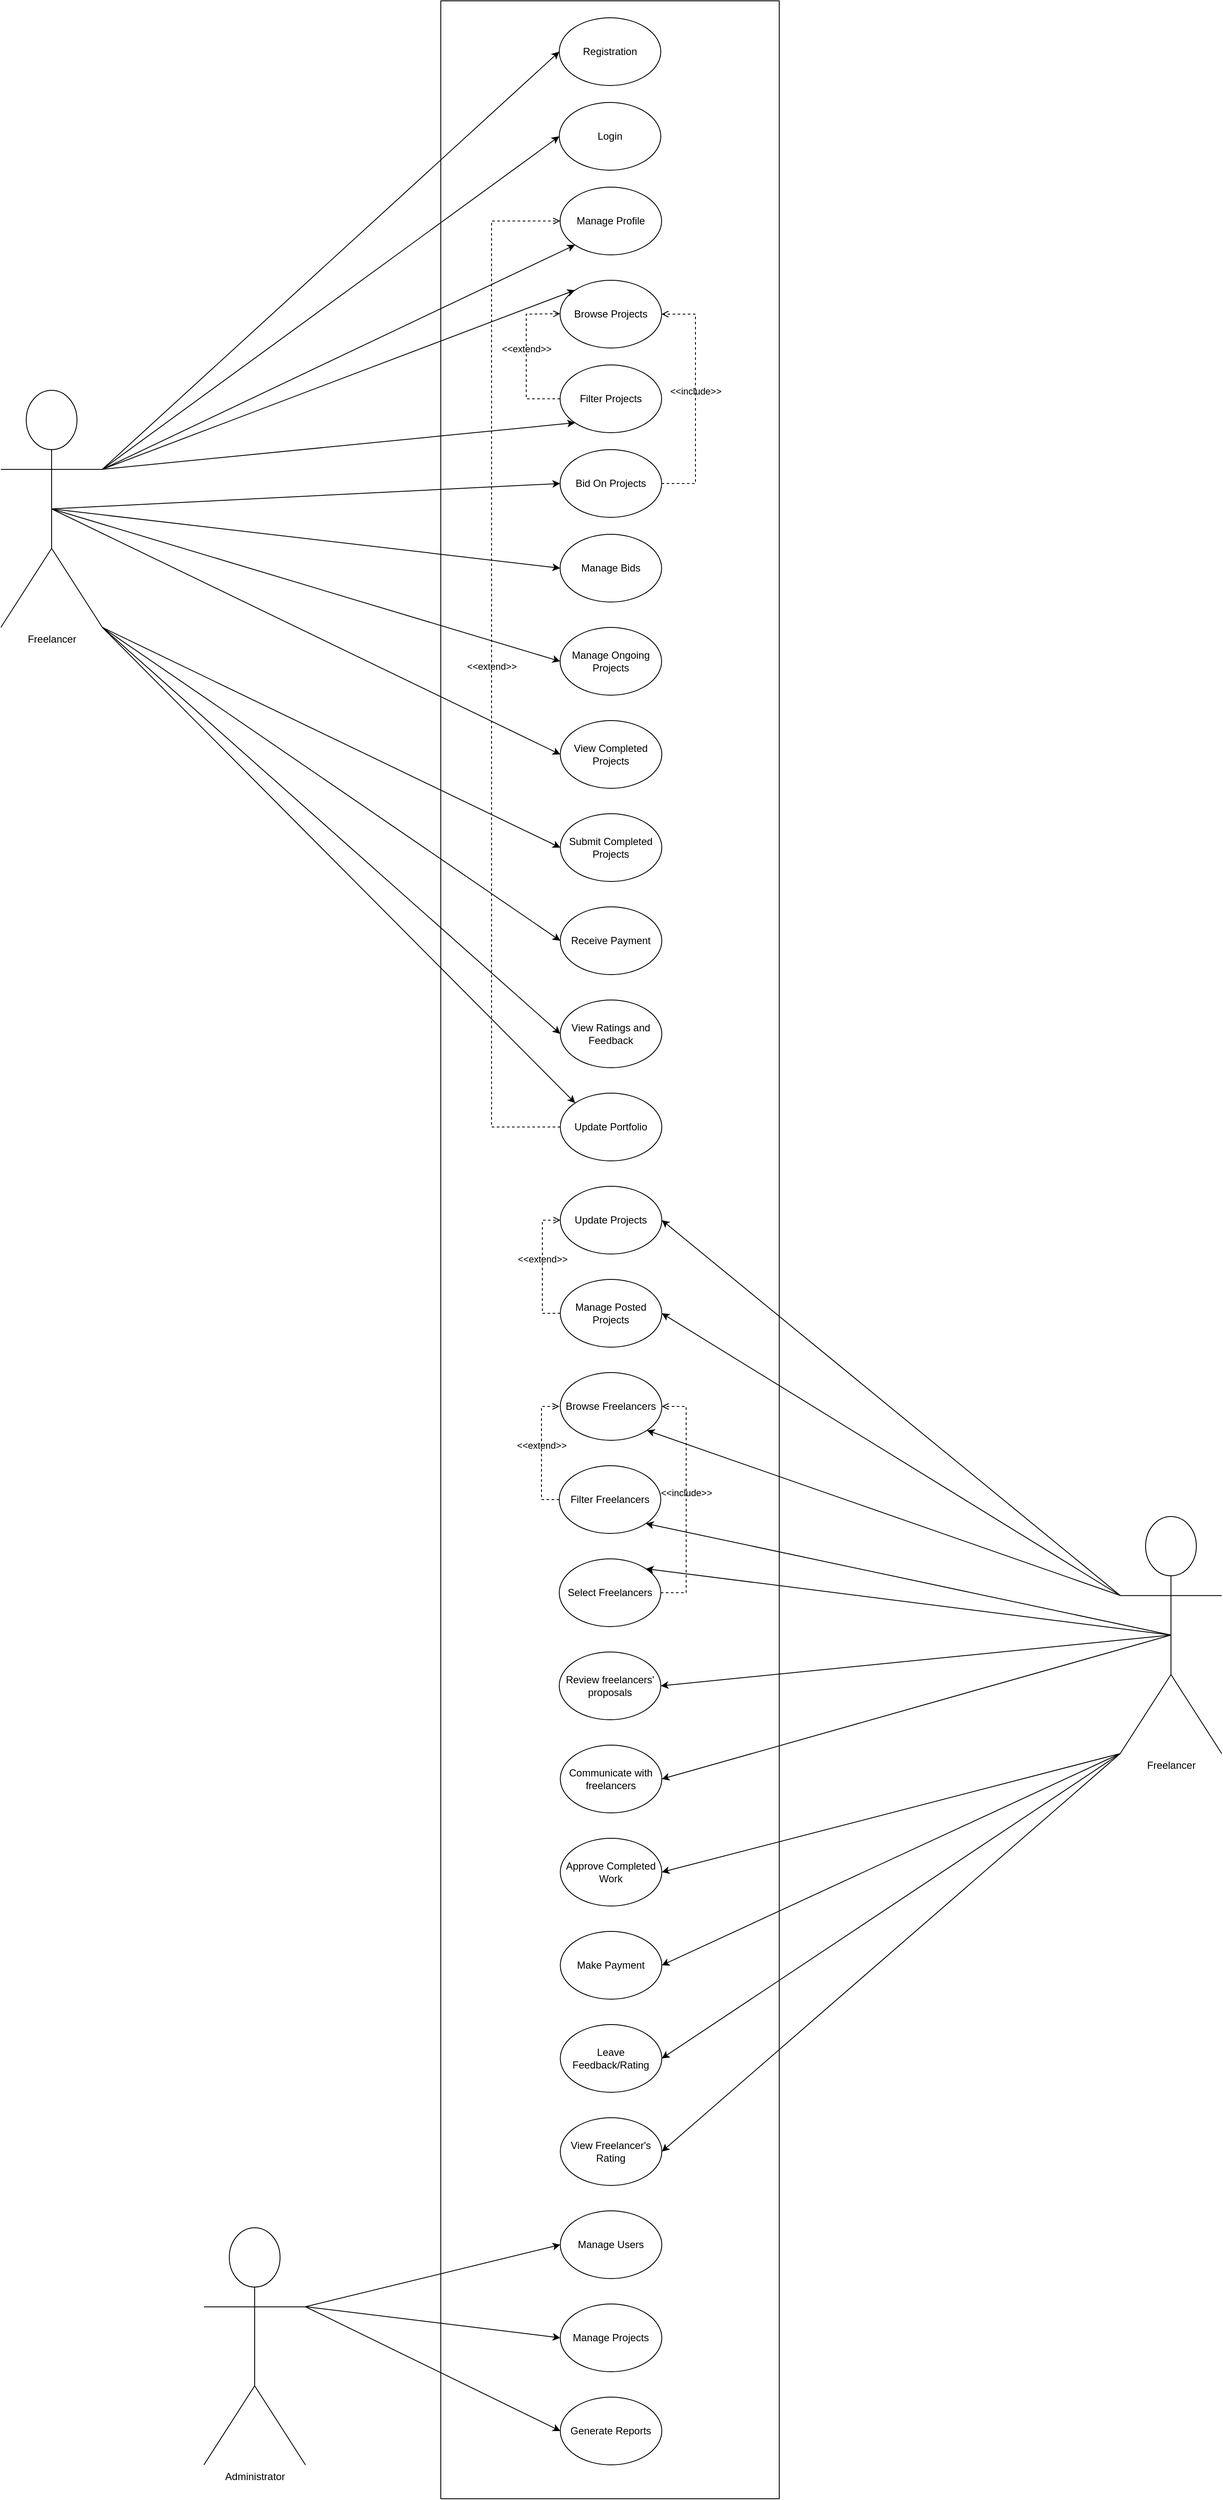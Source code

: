 <mxfile version="24.7.8">
  <diagram name="Page-1" id="oeZqWXinHDKg7icZBTzm">
    <mxGraphModel dx="2120" dy="1171" grid="1" gridSize="10" guides="1" tooltips="1" connect="1" arrows="1" fold="1" page="0" pageScale="1" pageWidth="850" pageHeight="1100" math="0" shadow="0">
      <root>
        <mxCell id="0" />
        <mxCell id="1" parent="0" />
        <mxCell id="S6WGJwwI-2qXbm39gYA7-1" value="" style="rounded=0;whiteSpace=wrap;html=1;" vertex="1" parent="1">
          <mxGeometry x="360" y="-30" width="400" height="2950" as="geometry" />
        </mxCell>
        <mxCell id="S6WGJwwI-2qXbm39gYA7-2" value="Login" style="ellipse;whiteSpace=wrap;html=1;" vertex="1" parent="1">
          <mxGeometry x="500" y="90" width="120" height="80" as="geometry" />
        </mxCell>
        <mxCell id="S6WGJwwI-2qXbm39gYA7-11" value="Manage Profile" style="ellipse;whiteSpace=wrap;html=1;" vertex="1" parent="1">
          <mxGeometry x="500.98" y="190" width="120" height="80" as="geometry" />
        </mxCell>
        <mxCell id="S6WGJwwI-2qXbm39gYA7-21" value="Browse Projects" style="ellipse;whiteSpace=wrap;html=1;" vertex="1" parent="1">
          <mxGeometry x="500.98" y="300" width="120" height="80" as="geometry" />
        </mxCell>
        <mxCell id="S6WGJwwI-2qXbm39gYA7-22" value="Filter Projects" style="ellipse;whiteSpace=wrap;html=1;" vertex="1" parent="1">
          <mxGeometry x="500.98" y="400" width="120" height="80" as="geometry" />
        </mxCell>
        <mxCell id="S6WGJwwI-2qXbm39gYA7-24" value="&amp;lt;&amp;lt;extend&amp;gt;&amp;gt;" style="html=1;verticalAlign=bottom;labelBackgroundColor=none;endArrow=open;endFill=0;dashed=1;rounded=0;exitX=0;exitY=0.5;exitDx=0;exitDy=0;" edge="1" parent="1" source="S6WGJwwI-2qXbm39gYA7-22">
          <mxGeometry width="160" relative="1" as="geometry">
            <mxPoint x="340.98" y="339.52" as="sourcePoint" />
            <mxPoint x="500.98" y="339.52" as="targetPoint" />
            <Array as="points">
              <mxPoint x="460.98" y="440" />
              <mxPoint x="460.98" y="390" />
              <mxPoint x="460.98" y="340" />
            </Array>
          </mxGeometry>
        </mxCell>
        <mxCell id="S6WGJwwI-2qXbm39gYA7-25" value="Bid On Projects" style="ellipse;whiteSpace=wrap;html=1;" vertex="1" parent="1">
          <mxGeometry x="500.98" y="500" width="120" height="80" as="geometry" />
        </mxCell>
        <mxCell id="S6WGJwwI-2qXbm39gYA7-27" value="Manage Bids" style="ellipse;whiteSpace=wrap;html=1;" vertex="1" parent="1">
          <mxGeometry x="500.98" y="600" width="120" height="80" as="geometry" />
        </mxCell>
        <mxCell id="S6WGJwwI-2qXbm39gYA7-29" value="Manage Ongoing Projects" style="ellipse;whiteSpace=wrap;html=1;" vertex="1" parent="1">
          <mxGeometry x="500.98" y="710" width="120" height="80" as="geometry" />
        </mxCell>
        <mxCell id="S6WGJwwI-2qXbm39gYA7-49" value="View Completed Projects" style="ellipse;whiteSpace=wrap;html=1;" vertex="1" parent="1">
          <mxGeometry x="501.22" y="820" width="120" height="80" as="geometry" />
        </mxCell>
        <mxCell id="S6WGJwwI-2qXbm39gYA7-50" value="Submit Completed Projects" style="ellipse;whiteSpace=wrap;html=1;" vertex="1" parent="1">
          <mxGeometry x="501.22" y="930" width="120" height="80" as="geometry" />
        </mxCell>
        <mxCell id="S6WGJwwI-2qXbm39gYA7-51" value="Receive Payment" style="ellipse;whiteSpace=wrap;html=1;" vertex="1" parent="1">
          <mxGeometry x="501.22" y="1040" width="120" height="80" as="geometry" />
        </mxCell>
        <mxCell id="S6WGJwwI-2qXbm39gYA7-52" value="View Ratings and Feedback" style="ellipse;whiteSpace=wrap;html=1;" vertex="1" parent="1">
          <mxGeometry x="501.22" y="1150" width="120" height="80" as="geometry" />
        </mxCell>
        <mxCell id="S6WGJwwI-2qXbm39gYA7-53" value="Update Portfolio" style="ellipse;whiteSpace=wrap;html=1;" vertex="1" parent="1">
          <mxGeometry x="501.22" y="1260" width="120" height="80" as="geometry" />
        </mxCell>
        <mxCell id="S6WGJwwI-2qXbm39gYA7-54" value="&amp;lt;&amp;lt;include&amp;gt;&amp;gt;" style="html=1;verticalAlign=bottom;labelBackgroundColor=none;endArrow=open;endFill=0;dashed=1;rounded=0;exitX=1;exitY=0.5;exitDx=0;exitDy=0;entryX=1;entryY=0.5;entryDx=0;entryDy=0;" edge="1" parent="1" source="S6WGJwwI-2qXbm39gYA7-25" target="S6WGJwwI-2qXbm39gYA7-21">
          <mxGeometry width="160" relative="1" as="geometry">
            <mxPoint x="770.98" y="370" as="sourcePoint" />
            <mxPoint x="930.98" y="370" as="targetPoint" />
            <Array as="points">
              <mxPoint x="660.98" y="540" />
              <mxPoint x="660.98" y="450" />
              <mxPoint x="660.98" y="340" />
            </Array>
          </mxGeometry>
        </mxCell>
        <mxCell id="S6WGJwwI-2qXbm39gYA7-55" value="&amp;lt;&amp;lt;extend&amp;gt;&amp;gt;" style="html=1;verticalAlign=bottom;labelBackgroundColor=none;endArrow=open;endFill=0;dashed=1;rounded=0;entryX=0;entryY=0.5;entryDx=0;entryDy=0;exitX=0;exitY=0.5;exitDx=0;exitDy=0;" edge="1" parent="1" source="S6WGJwwI-2qXbm39gYA7-53" target="S6WGJwwI-2qXbm39gYA7-11">
          <mxGeometry width="160" relative="1" as="geometry">
            <mxPoint x="160" y="940" as="sourcePoint" />
            <mxPoint x="210" y="520" as="targetPoint" />
            <Array as="points">
              <mxPoint x="420" y="1300" />
              <mxPoint x="420" y="770" />
              <mxPoint x="420" y="230" />
            </Array>
          </mxGeometry>
        </mxCell>
        <mxCell id="S6WGJwwI-2qXbm39gYA7-56" value="Update Projects" style="ellipse;whiteSpace=wrap;html=1;" vertex="1" parent="1">
          <mxGeometry x="501.22" y="1370" width="120" height="80" as="geometry" />
        </mxCell>
        <mxCell id="S6WGJwwI-2qXbm39gYA7-57" value="Manage Posted Projects" style="ellipse;whiteSpace=wrap;html=1;" vertex="1" parent="1">
          <mxGeometry x="501.22" y="1480" width="120" height="80" as="geometry" />
        </mxCell>
        <mxCell id="S6WGJwwI-2qXbm39gYA7-58" value="&amp;lt;&amp;lt;extend&amp;gt;&amp;gt;" style="html=1;verticalAlign=bottom;labelBackgroundColor=none;endArrow=open;endFill=0;dashed=1;rounded=0;entryX=0;entryY=0.5;entryDx=0;entryDy=0;exitX=0;exitY=0.5;exitDx=0;exitDy=0;" edge="1" parent="1" source="S6WGJwwI-2qXbm39gYA7-57" target="S6WGJwwI-2qXbm39gYA7-56">
          <mxGeometry width="160" relative="1" as="geometry">
            <mxPoint x="501" y="1510" as="sourcePoint" />
            <mxPoint x="630" y="1510" as="targetPoint" />
            <Array as="points">
              <mxPoint x="480" y="1520" />
              <mxPoint x="480" y="1470" />
              <mxPoint x="480" y="1410" />
            </Array>
          </mxGeometry>
        </mxCell>
        <mxCell id="S6WGJwwI-2qXbm39gYA7-59" value="Browse Freelancers" style="ellipse;whiteSpace=wrap;html=1;" vertex="1" parent="1">
          <mxGeometry x="501.22" y="1590" width="120" height="80" as="geometry" />
        </mxCell>
        <mxCell id="S6WGJwwI-2qXbm39gYA7-60" value="Filter Freelancers" style="ellipse;whiteSpace=wrap;html=1;" vertex="1" parent="1">
          <mxGeometry x="500" y="1700" width="120" height="80" as="geometry" />
        </mxCell>
        <mxCell id="S6WGJwwI-2qXbm39gYA7-62" value="&amp;lt;&amp;lt;extend&amp;gt;&amp;gt;" style="html=1;verticalAlign=bottom;labelBackgroundColor=none;endArrow=open;endFill=0;dashed=1;rounded=0;entryX=0;entryY=0.5;entryDx=0;entryDy=0;exitX=0;exitY=0.5;exitDx=0;exitDy=0;" edge="1" parent="1">
          <mxGeometry width="160" relative="1" as="geometry">
            <mxPoint x="500" y="1740" as="sourcePoint" />
            <mxPoint x="500" y="1630" as="targetPoint" />
            <Array as="points">
              <mxPoint x="479" y="1740" />
              <mxPoint x="479" y="1690" />
              <mxPoint x="479" y="1630" />
            </Array>
          </mxGeometry>
        </mxCell>
        <mxCell id="S6WGJwwI-2qXbm39gYA7-63" value="Select Freelancers" style="ellipse;whiteSpace=wrap;html=1;" vertex="1" parent="1">
          <mxGeometry x="500" y="1810" width="120" height="80" as="geometry" />
        </mxCell>
        <mxCell id="S6WGJwwI-2qXbm39gYA7-65" value="&amp;lt;&amp;lt;include&amp;gt;&amp;gt;" style="html=1;verticalAlign=bottom;labelBackgroundColor=none;endArrow=open;endFill=0;dashed=1;rounded=0;exitX=1;exitY=0.5;exitDx=0;exitDy=0;entryX=1;entryY=0.5;entryDx=0;entryDy=0;" edge="1" parent="1" source="S6WGJwwI-2qXbm39gYA7-63" target="S6WGJwwI-2qXbm39gYA7-59">
          <mxGeometry width="160" relative="1" as="geometry">
            <mxPoint x="840" y="1660" as="sourcePoint" />
            <mxPoint x="1000" y="1660" as="targetPoint" />
            <Array as="points">
              <mxPoint x="650" y="1850" />
              <mxPoint x="650" y="1740" />
              <mxPoint x="650" y="1630" />
            </Array>
          </mxGeometry>
        </mxCell>
        <mxCell id="S6WGJwwI-2qXbm39gYA7-66" value="Review freelancers&#39; proposals" style="ellipse;whiteSpace=wrap;html=1;" vertex="1" parent="1">
          <mxGeometry x="500" y="1920" width="120" height="80" as="geometry" />
        </mxCell>
        <mxCell id="S6WGJwwI-2qXbm39gYA7-67" value="Communicate with freelancers" style="ellipse;whiteSpace=wrap;html=1;" vertex="1" parent="1">
          <mxGeometry x="501.22" y="2030" width="120" height="80" as="geometry" />
        </mxCell>
        <mxCell id="S6WGJwwI-2qXbm39gYA7-68" value="Approve Completed Work" style="ellipse;whiteSpace=wrap;html=1;" vertex="1" parent="1">
          <mxGeometry x="501.22" y="2140" width="120" height="80" as="geometry" />
        </mxCell>
        <mxCell id="S6WGJwwI-2qXbm39gYA7-69" value="Make Payment" style="ellipse;whiteSpace=wrap;html=1;" vertex="1" parent="1">
          <mxGeometry x="501.22" y="2250" width="120" height="80" as="geometry" />
        </mxCell>
        <mxCell id="S6WGJwwI-2qXbm39gYA7-70" value="Leave Feedback/Rating" style="ellipse;whiteSpace=wrap;html=1;" vertex="1" parent="1">
          <mxGeometry x="501.22" y="2360" width="120" height="80" as="geometry" />
        </mxCell>
        <mxCell id="S6WGJwwI-2qXbm39gYA7-71" value="View Freelancer&#39;s Rating" style="ellipse;whiteSpace=wrap;html=1;" vertex="1" parent="1">
          <mxGeometry x="501.22" y="2470" width="120" height="80" as="geometry" />
        </mxCell>
        <mxCell id="S6WGJwwI-2qXbm39gYA7-72" value="Manage Users" style="ellipse;whiteSpace=wrap;html=1;" vertex="1" parent="1">
          <mxGeometry x="501.22" y="2580" width="120" height="80" as="geometry" />
        </mxCell>
        <mxCell id="S6WGJwwI-2qXbm39gYA7-73" value="Manage Projects" style="ellipse;whiteSpace=wrap;html=1;" vertex="1" parent="1">
          <mxGeometry x="501.22" y="2690" width="120" height="80" as="geometry" />
        </mxCell>
        <mxCell id="S6WGJwwI-2qXbm39gYA7-74" value="Generate Reports" style="ellipse;whiteSpace=wrap;html=1;" vertex="1" parent="1">
          <mxGeometry x="501.22" y="2800" width="120" height="80" as="geometry" />
        </mxCell>
        <mxCell id="S6WGJwwI-2qXbm39gYA7-75" value="Registration" style="ellipse;whiteSpace=wrap;html=1;" vertex="1" parent="1">
          <mxGeometry x="500" y="-10" width="120" height="80" as="geometry" />
        </mxCell>
        <mxCell id="S6WGJwwI-2qXbm39gYA7-76" value="Administrator" style="shape=umlActor;verticalLabelPosition=bottom;verticalAlign=top;html=1;" vertex="1" parent="1">
          <mxGeometry x="80" y="2600" width="120" height="280" as="geometry" />
        </mxCell>
        <mxCell id="S6WGJwwI-2qXbm39gYA7-79" value="" style="endArrow=classic;html=1;rounded=0;exitX=1;exitY=0.333;exitDx=0;exitDy=0;exitPerimeter=0;entryX=0;entryY=0.5;entryDx=0;entryDy=0;" edge="1" parent="1" source="S6WGJwwI-2qXbm39gYA7-76" target="S6WGJwwI-2qXbm39gYA7-72">
          <mxGeometry width="50" height="50" relative="1" as="geometry">
            <mxPoint x="270" y="2750" as="sourcePoint" />
            <mxPoint x="320" y="2700" as="targetPoint" />
          </mxGeometry>
        </mxCell>
        <mxCell id="S6WGJwwI-2qXbm39gYA7-80" value="" style="endArrow=classic;html=1;rounded=0;exitX=1;exitY=0.333;exitDx=0;exitDy=0;exitPerimeter=0;entryX=0;entryY=0.5;entryDx=0;entryDy=0;" edge="1" parent="1" source="S6WGJwwI-2qXbm39gYA7-76" target="S6WGJwwI-2qXbm39gYA7-73">
          <mxGeometry width="50" height="50" relative="1" as="geometry">
            <mxPoint x="200" y="2690" as="sourcePoint" />
            <mxPoint x="320" y="2700" as="targetPoint" />
          </mxGeometry>
        </mxCell>
        <mxCell id="S6WGJwwI-2qXbm39gYA7-81" value="" style="endArrow=classic;html=1;rounded=0;entryX=0;entryY=0.5;entryDx=0;entryDy=0;exitX=1;exitY=0.333;exitDx=0;exitDy=0;exitPerimeter=0;" edge="1" parent="1" source="S6WGJwwI-2qXbm39gYA7-76" target="S6WGJwwI-2qXbm39gYA7-74">
          <mxGeometry width="50" height="50" relative="1" as="geometry">
            <mxPoint x="200" y="2690" as="sourcePoint" />
            <mxPoint x="280" y="2720" as="targetPoint" />
          </mxGeometry>
        </mxCell>
        <mxCell id="S6WGJwwI-2qXbm39gYA7-84" value="Freelancer" style="shape=umlActor;verticalLabelPosition=bottom;verticalAlign=top;html=1;" vertex="1" parent="1">
          <mxGeometry x="-160" y="430" width="120" height="280" as="geometry" />
        </mxCell>
        <mxCell id="S6WGJwwI-2qXbm39gYA7-87" value="" style="endArrow=classic;html=1;rounded=0;exitX=1;exitY=0.333;exitDx=0;exitDy=0;exitPerimeter=0;entryX=0;entryY=0.5;entryDx=0;entryDy=0;" edge="1" parent="1" source="S6WGJwwI-2qXbm39gYA7-84" target="S6WGJwwI-2qXbm39gYA7-75">
          <mxGeometry width="50" height="50" relative="1" as="geometry">
            <mxPoint x="410" y="300" as="sourcePoint" />
            <mxPoint x="460" y="250" as="targetPoint" />
          </mxGeometry>
        </mxCell>
        <mxCell id="S6WGJwwI-2qXbm39gYA7-88" value="" style="endArrow=classic;html=1;rounded=0;exitX=1;exitY=0.333;exitDx=0;exitDy=0;exitPerimeter=0;entryX=0;entryY=0.5;entryDx=0;entryDy=0;" edge="1" parent="1" source="S6WGJwwI-2qXbm39gYA7-84" target="S6WGJwwI-2qXbm39gYA7-2">
          <mxGeometry width="50" height="50" relative="1" as="geometry">
            <mxPoint x="190" y="430" as="sourcePoint" />
            <mxPoint x="240" y="380" as="targetPoint" />
          </mxGeometry>
        </mxCell>
        <mxCell id="S6WGJwwI-2qXbm39gYA7-89" value="" style="endArrow=classic;html=1;rounded=0;exitX=1;exitY=0.333;exitDx=0;exitDy=0;exitPerimeter=0;entryX=0;entryY=1;entryDx=0;entryDy=0;" edge="1" parent="1" source="S6WGJwwI-2qXbm39gYA7-84" target="S6WGJwwI-2qXbm39gYA7-11">
          <mxGeometry width="50" height="50" relative="1" as="geometry">
            <mxPoint x="190" y="560" as="sourcePoint" />
            <mxPoint x="500" y="230" as="targetPoint" />
          </mxGeometry>
        </mxCell>
        <mxCell id="S6WGJwwI-2qXbm39gYA7-90" value="" style="endArrow=classic;html=1;rounded=0;exitX=1;exitY=0.333;exitDx=0;exitDy=0;exitPerimeter=0;entryX=0;entryY=0;entryDx=0;entryDy=0;" edge="1" parent="1" source="S6WGJwwI-2qXbm39gYA7-84" target="S6WGJwwI-2qXbm39gYA7-21">
          <mxGeometry width="50" height="50" relative="1" as="geometry">
            <mxPoint x="270" y="560" as="sourcePoint" />
            <mxPoint x="320" y="510" as="targetPoint" />
          </mxGeometry>
        </mxCell>
        <mxCell id="S6WGJwwI-2qXbm39gYA7-91" value="" style="endArrow=classic;html=1;rounded=0;exitX=1;exitY=0.333;exitDx=0;exitDy=0;exitPerimeter=0;entryX=0;entryY=1;entryDx=0;entryDy=0;" edge="1" parent="1" source="S6WGJwwI-2qXbm39gYA7-84" target="S6WGJwwI-2qXbm39gYA7-22">
          <mxGeometry width="50" height="50" relative="1" as="geometry">
            <mxPoint x="270" y="630" as="sourcePoint" />
            <mxPoint x="320" y="580" as="targetPoint" />
          </mxGeometry>
        </mxCell>
        <mxCell id="S6WGJwwI-2qXbm39gYA7-92" value="" style="endArrow=classic;html=1;rounded=0;exitX=0.5;exitY=0.5;exitDx=0;exitDy=0;exitPerimeter=0;entryX=0;entryY=0.5;entryDx=0;entryDy=0;" edge="1" parent="1" source="S6WGJwwI-2qXbm39gYA7-84" target="S6WGJwwI-2qXbm39gYA7-25">
          <mxGeometry width="50" height="50" relative="1" as="geometry">
            <mxPoint x="290" y="780" as="sourcePoint" />
            <mxPoint x="340" y="730" as="targetPoint" />
          </mxGeometry>
        </mxCell>
        <mxCell id="S6WGJwwI-2qXbm39gYA7-93" value="" style="endArrow=classic;html=1;rounded=0;exitX=0.5;exitY=0.5;exitDx=0;exitDy=0;exitPerimeter=0;entryX=0;entryY=0.5;entryDx=0;entryDy=0;" edge="1" parent="1" source="S6WGJwwI-2qXbm39gYA7-84" target="S6WGJwwI-2qXbm39gYA7-27">
          <mxGeometry width="50" height="50" relative="1" as="geometry">
            <mxPoint x="400" y="890" as="sourcePoint" />
            <mxPoint x="450" y="840" as="targetPoint" />
          </mxGeometry>
        </mxCell>
        <mxCell id="S6WGJwwI-2qXbm39gYA7-94" value="" style="endArrow=classic;html=1;rounded=0;exitX=0.5;exitY=0.5;exitDx=0;exitDy=0;exitPerimeter=0;entryX=0;entryY=0.5;entryDx=0;entryDy=0;" edge="1" parent="1" source="S6WGJwwI-2qXbm39gYA7-84" target="S6WGJwwI-2qXbm39gYA7-29">
          <mxGeometry width="50" height="50" relative="1" as="geometry">
            <mxPoint x="370" y="730" as="sourcePoint" />
            <mxPoint x="420" y="680" as="targetPoint" />
          </mxGeometry>
        </mxCell>
        <mxCell id="S6WGJwwI-2qXbm39gYA7-95" value="" style="endArrow=classic;html=1;rounded=0;exitX=0.5;exitY=0.5;exitDx=0;exitDy=0;exitPerimeter=0;entryX=0;entryY=0.5;entryDx=0;entryDy=0;" edge="1" parent="1" source="S6WGJwwI-2qXbm39gYA7-84" target="S6WGJwwI-2qXbm39gYA7-49">
          <mxGeometry width="50" height="50" relative="1" as="geometry">
            <mxPoint x="370" y="870" as="sourcePoint" />
            <mxPoint x="420" y="820" as="targetPoint" />
          </mxGeometry>
        </mxCell>
        <mxCell id="S6WGJwwI-2qXbm39gYA7-96" value="" style="endArrow=classic;html=1;rounded=0;exitX=1;exitY=1;exitDx=0;exitDy=0;exitPerimeter=0;entryX=0;entryY=0.5;entryDx=0;entryDy=0;" edge="1" parent="1" source="S6WGJwwI-2qXbm39gYA7-84" target="S6WGJwwI-2qXbm39gYA7-50">
          <mxGeometry width="50" height="50" relative="1" as="geometry">
            <mxPoint x="370" y="1120" as="sourcePoint" />
            <mxPoint x="420" y="1070" as="targetPoint" />
          </mxGeometry>
        </mxCell>
        <mxCell id="S6WGJwwI-2qXbm39gYA7-97" value="" style="endArrow=classic;html=1;rounded=0;exitX=1;exitY=1;exitDx=0;exitDy=0;exitPerimeter=0;entryX=0;entryY=0.5;entryDx=0;entryDy=0;" edge="1" parent="1" source="S6WGJwwI-2qXbm39gYA7-84" target="S6WGJwwI-2qXbm39gYA7-51">
          <mxGeometry width="50" height="50" relative="1" as="geometry">
            <mxPoint x="320" y="900" as="sourcePoint" />
            <mxPoint x="370" y="850" as="targetPoint" />
          </mxGeometry>
        </mxCell>
        <mxCell id="S6WGJwwI-2qXbm39gYA7-98" value="" style="endArrow=classic;html=1;rounded=0;exitX=1;exitY=1;exitDx=0;exitDy=0;exitPerimeter=0;entryX=0;entryY=0.5;entryDx=0;entryDy=0;" edge="1" parent="1" source="S6WGJwwI-2qXbm39gYA7-84" target="S6WGJwwI-2qXbm39gYA7-52">
          <mxGeometry width="50" height="50" relative="1" as="geometry">
            <mxPoint x="320" y="900" as="sourcePoint" />
            <mxPoint x="370" y="850" as="targetPoint" />
          </mxGeometry>
        </mxCell>
        <mxCell id="S6WGJwwI-2qXbm39gYA7-99" value="" style="endArrow=classic;html=1;rounded=0;exitX=1;exitY=1;exitDx=0;exitDy=0;exitPerimeter=0;entryX=0;entryY=0;entryDx=0;entryDy=0;" edge="1" parent="1" source="S6WGJwwI-2qXbm39gYA7-84" target="S6WGJwwI-2qXbm39gYA7-53">
          <mxGeometry width="50" height="50" relative="1" as="geometry">
            <mxPoint x="320" y="1060" as="sourcePoint" />
            <mxPoint x="370" y="1010" as="targetPoint" />
          </mxGeometry>
        </mxCell>
        <mxCell id="S6WGJwwI-2qXbm39gYA7-100" value="Freelancer" style="shape=umlActor;verticalLabelPosition=bottom;verticalAlign=top;html=1;" vertex="1" parent="1">
          <mxGeometry x="1163" y="1760" width="120" height="280" as="geometry" />
        </mxCell>
        <mxCell id="S6WGJwwI-2qXbm39gYA7-101" value="" style="endArrow=classic;html=1;rounded=0;entryX=1;entryY=0.5;entryDx=0;entryDy=0;exitX=0;exitY=0.333;exitDx=0;exitDy=0;exitPerimeter=0;" edge="1" parent="1" source="S6WGJwwI-2qXbm39gYA7-100" target="S6WGJwwI-2qXbm39gYA7-56">
          <mxGeometry width="50" height="50" relative="1" as="geometry">
            <mxPoint x="910" y="1660" as="sourcePoint" />
            <mxPoint x="960" y="1610" as="targetPoint" />
          </mxGeometry>
        </mxCell>
        <mxCell id="S6WGJwwI-2qXbm39gYA7-102" value="" style="endArrow=classic;html=1;rounded=0;entryX=1;entryY=0.5;entryDx=0;entryDy=0;exitX=0;exitY=0.333;exitDx=0;exitDy=0;exitPerimeter=0;" edge="1" parent="1" source="S6WGJwwI-2qXbm39gYA7-100" target="S6WGJwwI-2qXbm39gYA7-57">
          <mxGeometry width="50" height="50" relative="1" as="geometry">
            <mxPoint x="910" y="1780" as="sourcePoint" />
            <mxPoint x="960" y="1730" as="targetPoint" />
          </mxGeometry>
        </mxCell>
        <mxCell id="S6WGJwwI-2qXbm39gYA7-103" value="" style="endArrow=classic;html=1;rounded=0;exitX=0;exitY=0.333;exitDx=0;exitDy=0;exitPerimeter=0;entryX=1;entryY=1;entryDx=0;entryDy=0;" edge="1" parent="1" source="S6WGJwwI-2qXbm39gYA7-100" target="S6WGJwwI-2qXbm39gYA7-59">
          <mxGeometry width="50" height="50" relative="1" as="geometry">
            <mxPoint x="910" y="1780" as="sourcePoint" />
            <mxPoint x="960" y="1730" as="targetPoint" />
          </mxGeometry>
        </mxCell>
        <mxCell id="S6WGJwwI-2qXbm39gYA7-104" value="" style="endArrow=classic;html=1;rounded=0;entryX=1;entryY=1;entryDx=0;entryDy=0;exitX=0.5;exitY=0.5;exitDx=0;exitDy=0;exitPerimeter=0;" edge="1" parent="1" source="S6WGJwwI-2qXbm39gYA7-100" target="S6WGJwwI-2qXbm39gYA7-60">
          <mxGeometry width="50" height="50" relative="1" as="geometry">
            <mxPoint x="910" y="2040" as="sourcePoint" />
            <mxPoint x="960" y="1990" as="targetPoint" />
          </mxGeometry>
        </mxCell>
        <mxCell id="S6WGJwwI-2qXbm39gYA7-105" value="" style="endArrow=classic;html=1;rounded=0;entryX=1;entryY=0;entryDx=0;entryDy=0;exitX=0.5;exitY=0.5;exitDx=0;exitDy=0;exitPerimeter=0;" edge="1" parent="1" source="S6WGJwwI-2qXbm39gYA7-100" target="S6WGJwwI-2qXbm39gYA7-63">
          <mxGeometry width="50" height="50" relative="1" as="geometry">
            <mxPoint x="910" y="2040" as="sourcePoint" />
            <mxPoint x="960" y="1990" as="targetPoint" />
          </mxGeometry>
        </mxCell>
        <mxCell id="S6WGJwwI-2qXbm39gYA7-106" value="" style="endArrow=classic;html=1;rounded=0;entryX=1;entryY=0.5;entryDx=0;entryDy=0;exitX=0.5;exitY=0.5;exitDx=0;exitDy=0;exitPerimeter=0;" edge="1" parent="1" source="S6WGJwwI-2qXbm39gYA7-100" target="S6WGJwwI-2qXbm39gYA7-66">
          <mxGeometry width="50" height="50" relative="1" as="geometry">
            <mxPoint x="910" y="2040" as="sourcePoint" />
            <mxPoint x="960" y="1990" as="targetPoint" />
          </mxGeometry>
        </mxCell>
        <mxCell id="S6WGJwwI-2qXbm39gYA7-107" value="" style="endArrow=classic;html=1;rounded=0;entryX=1;entryY=0.5;entryDx=0;entryDy=0;exitX=0.5;exitY=0.5;exitDx=0;exitDy=0;exitPerimeter=0;" edge="1" parent="1" source="S6WGJwwI-2qXbm39gYA7-100" target="S6WGJwwI-2qXbm39gYA7-67">
          <mxGeometry width="50" height="50" relative="1" as="geometry">
            <mxPoint x="910" y="2040" as="sourcePoint" />
            <mxPoint x="960" y="1990" as="targetPoint" />
          </mxGeometry>
        </mxCell>
        <mxCell id="S6WGJwwI-2qXbm39gYA7-108" value="" style="endArrow=classic;html=1;rounded=0;entryX=1;entryY=0.5;entryDx=0;entryDy=0;exitX=0;exitY=1;exitDx=0;exitDy=0;exitPerimeter=0;" edge="1" parent="1" source="S6WGJwwI-2qXbm39gYA7-100" target="S6WGJwwI-2qXbm39gYA7-68">
          <mxGeometry width="50" height="50" relative="1" as="geometry">
            <mxPoint x="910" y="2290" as="sourcePoint" />
            <mxPoint x="960" y="2240" as="targetPoint" />
          </mxGeometry>
        </mxCell>
        <mxCell id="S6WGJwwI-2qXbm39gYA7-109" value="" style="endArrow=classic;html=1;rounded=0;entryX=1;entryY=0.5;entryDx=0;entryDy=0;exitX=0;exitY=1;exitDx=0;exitDy=0;exitPerimeter=0;" edge="1" parent="1" source="S6WGJwwI-2qXbm39gYA7-100" target="S6WGJwwI-2qXbm39gYA7-69">
          <mxGeometry width="50" height="50" relative="1" as="geometry">
            <mxPoint x="910" y="2290" as="sourcePoint" />
            <mxPoint x="960" y="2240" as="targetPoint" />
          </mxGeometry>
        </mxCell>
        <mxCell id="S6WGJwwI-2qXbm39gYA7-110" value="" style="endArrow=classic;html=1;rounded=0;entryX=1;entryY=0.5;entryDx=0;entryDy=0;exitX=0;exitY=1;exitDx=0;exitDy=0;exitPerimeter=0;" edge="1" parent="1" source="S6WGJwwI-2qXbm39gYA7-100" target="S6WGJwwI-2qXbm39gYA7-70">
          <mxGeometry width="50" height="50" relative="1" as="geometry">
            <mxPoint x="910" y="2290" as="sourcePoint" />
            <mxPoint x="960" y="2240" as="targetPoint" />
          </mxGeometry>
        </mxCell>
        <mxCell id="S6WGJwwI-2qXbm39gYA7-111" value="" style="endArrow=classic;html=1;rounded=0;entryX=1;entryY=0.5;entryDx=0;entryDy=0;exitX=0;exitY=1;exitDx=0;exitDy=0;exitPerimeter=0;" edge="1" parent="1" source="S6WGJwwI-2qXbm39gYA7-100" target="S6WGJwwI-2qXbm39gYA7-71">
          <mxGeometry width="50" height="50" relative="1" as="geometry">
            <mxPoint x="910" y="2290" as="sourcePoint" />
            <mxPoint x="960" y="2240" as="targetPoint" />
          </mxGeometry>
        </mxCell>
      </root>
    </mxGraphModel>
  </diagram>
</mxfile>
